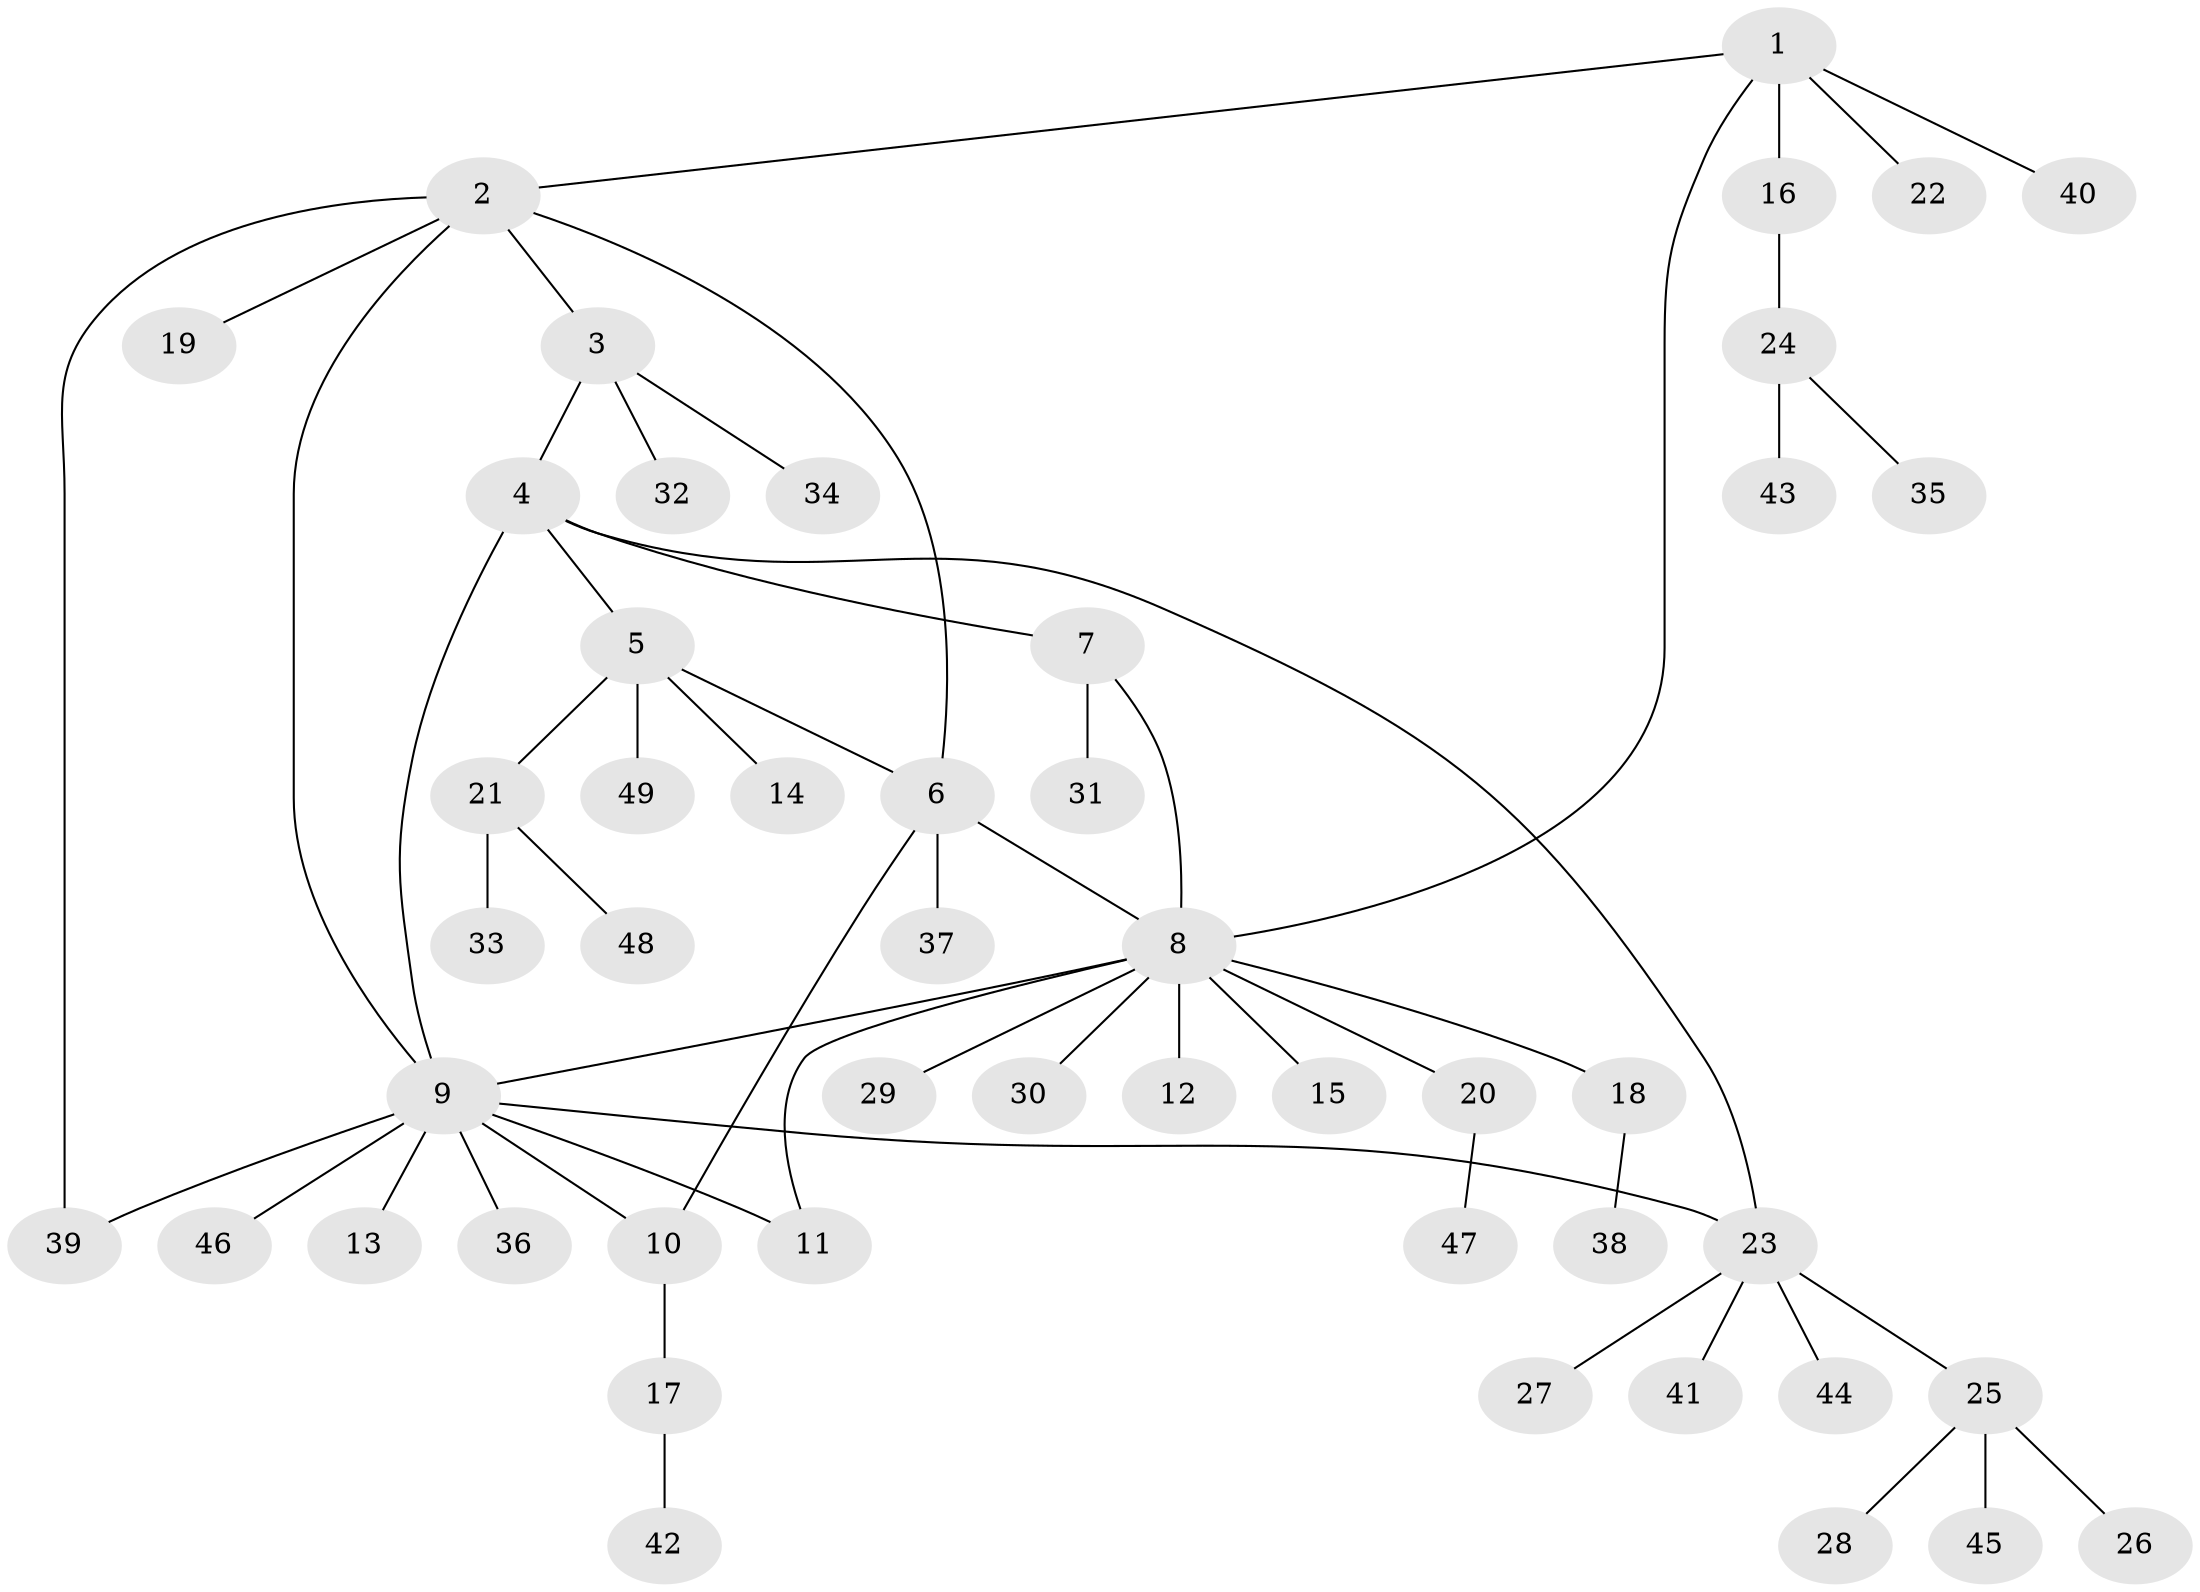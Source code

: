 // coarse degree distribution, {5: 0.08571428571428572, 9: 0.08571428571428572, 3: 0.08571428571428572, 4: 0.02857142857142857, 2: 0.11428571428571428, 1: 0.6}
// Generated by graph-tools (version 1.1) at 2025/52/02/27/25 19:52:20]
// undirected, 49 vertices, 57 edges
graph export_dot {
graph [start="1"]
  node [color=gray90,style=filled];
  1;
  2;
  3;
  4;
  5;
  6;
  7;
  8;
  9;
  10;
  11;
  12;
  13;
  14;
  15;
  16;
  17;
  18;
  19;
  20;
  21;
  22;
  23;
  24;
  25;
  26;
  27;
  28;
  29;
  30;
  31;
  32;
  33;
  34;
  35;
  36;
  37;
  38;
  39;
  40;
  41;
  42;
  43;
  44;
  45;
  46;
  47;
  48;
  49;
  1 -- 2;
  1 -- 8;
  1 -- 16;
  1 -- 22;
  1 -- 40;
  2 -- 3;
  2 -- 6;
  2 -- 9;
  2 -- 19;
  2 -- 39;
  3 -- 4;
  3 -- 32;
  3 -- 34;
  4 -- 5;
  4 -- 7;
  4 -- 9;
  4 -- 23;
  5 -- 6;
  5 -- 14;
  5 -- 21;
  5 -- 49;
  6 -- 8;
  6 -- 10;
  6 -- 37;
  7 -- 8;
  7 -- 31;
  8 -- 9;
  8 -- 11;
  8 -- 12;
  8 -- 15;
  8 -- 18;
  8 -- 20;
  8 -- 29;
  8 -- 30;
  9 -- 10;
  9 -- 11;
  9 -- 13;
  9 -- 23;
  9 -- 36;
  9 -- 39;
  9 -- 46;
  10 -- 17;
  16 -- 24;
  17 -- 42;
  18 -- 38;
  20 -- 47;
  21 -- 33;
  21 -- 48;
  23 -- 25;
  23 -- 27;
  23 -- 41;
  23 -- 44;
  24 -- 35;
  24 -- 43;
  25 -- 26;
  25 -- 28;
  25 -- 45;
}
